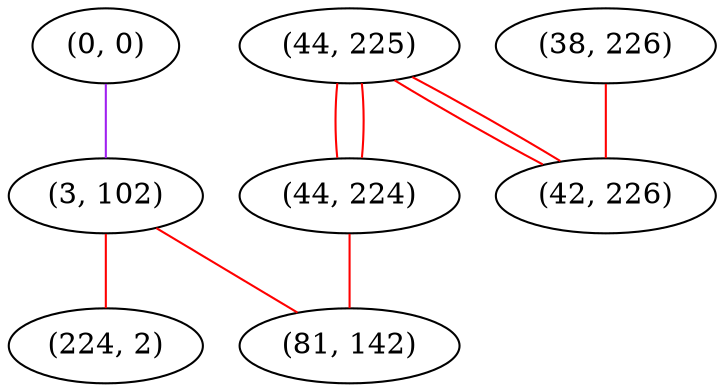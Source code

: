 graph "" {
"(0, 0)";
"(44, 225)";
"(44, 224)";
"(38, 226)";
"(3, 102)";
"(81, 142)";
"(224, 2)";
"(42, 226)";
"(0, 0)" -- "(3, 102)"  [color=purple, key=0, weight=4];
"(44, 225)" -- "(44, 224)"  [color=red, key=0, weight=1];
"(44, 225)" -- "(44, 224)"  [color=red, key=1, weight=1];
"(44, 225)" -- "(42, 226)"  [color=red, key=0, weight=1];
"(44, 225)" -- "(42, 226)"  [color=red, key=1, weight=1];
"(44, 224)" -- "(81, 142)"  [color=red, key=0, weight=1];
"(38, 226)" -- "(42, 226)"  [color=red, key=0, weight=1];
"(3, 102)" -- "(81, 142)"  [color=red, key=0, weight=1];
"(3, 102)" -- "(224, 2)"  [color=red, key=0, weight=1];
}
